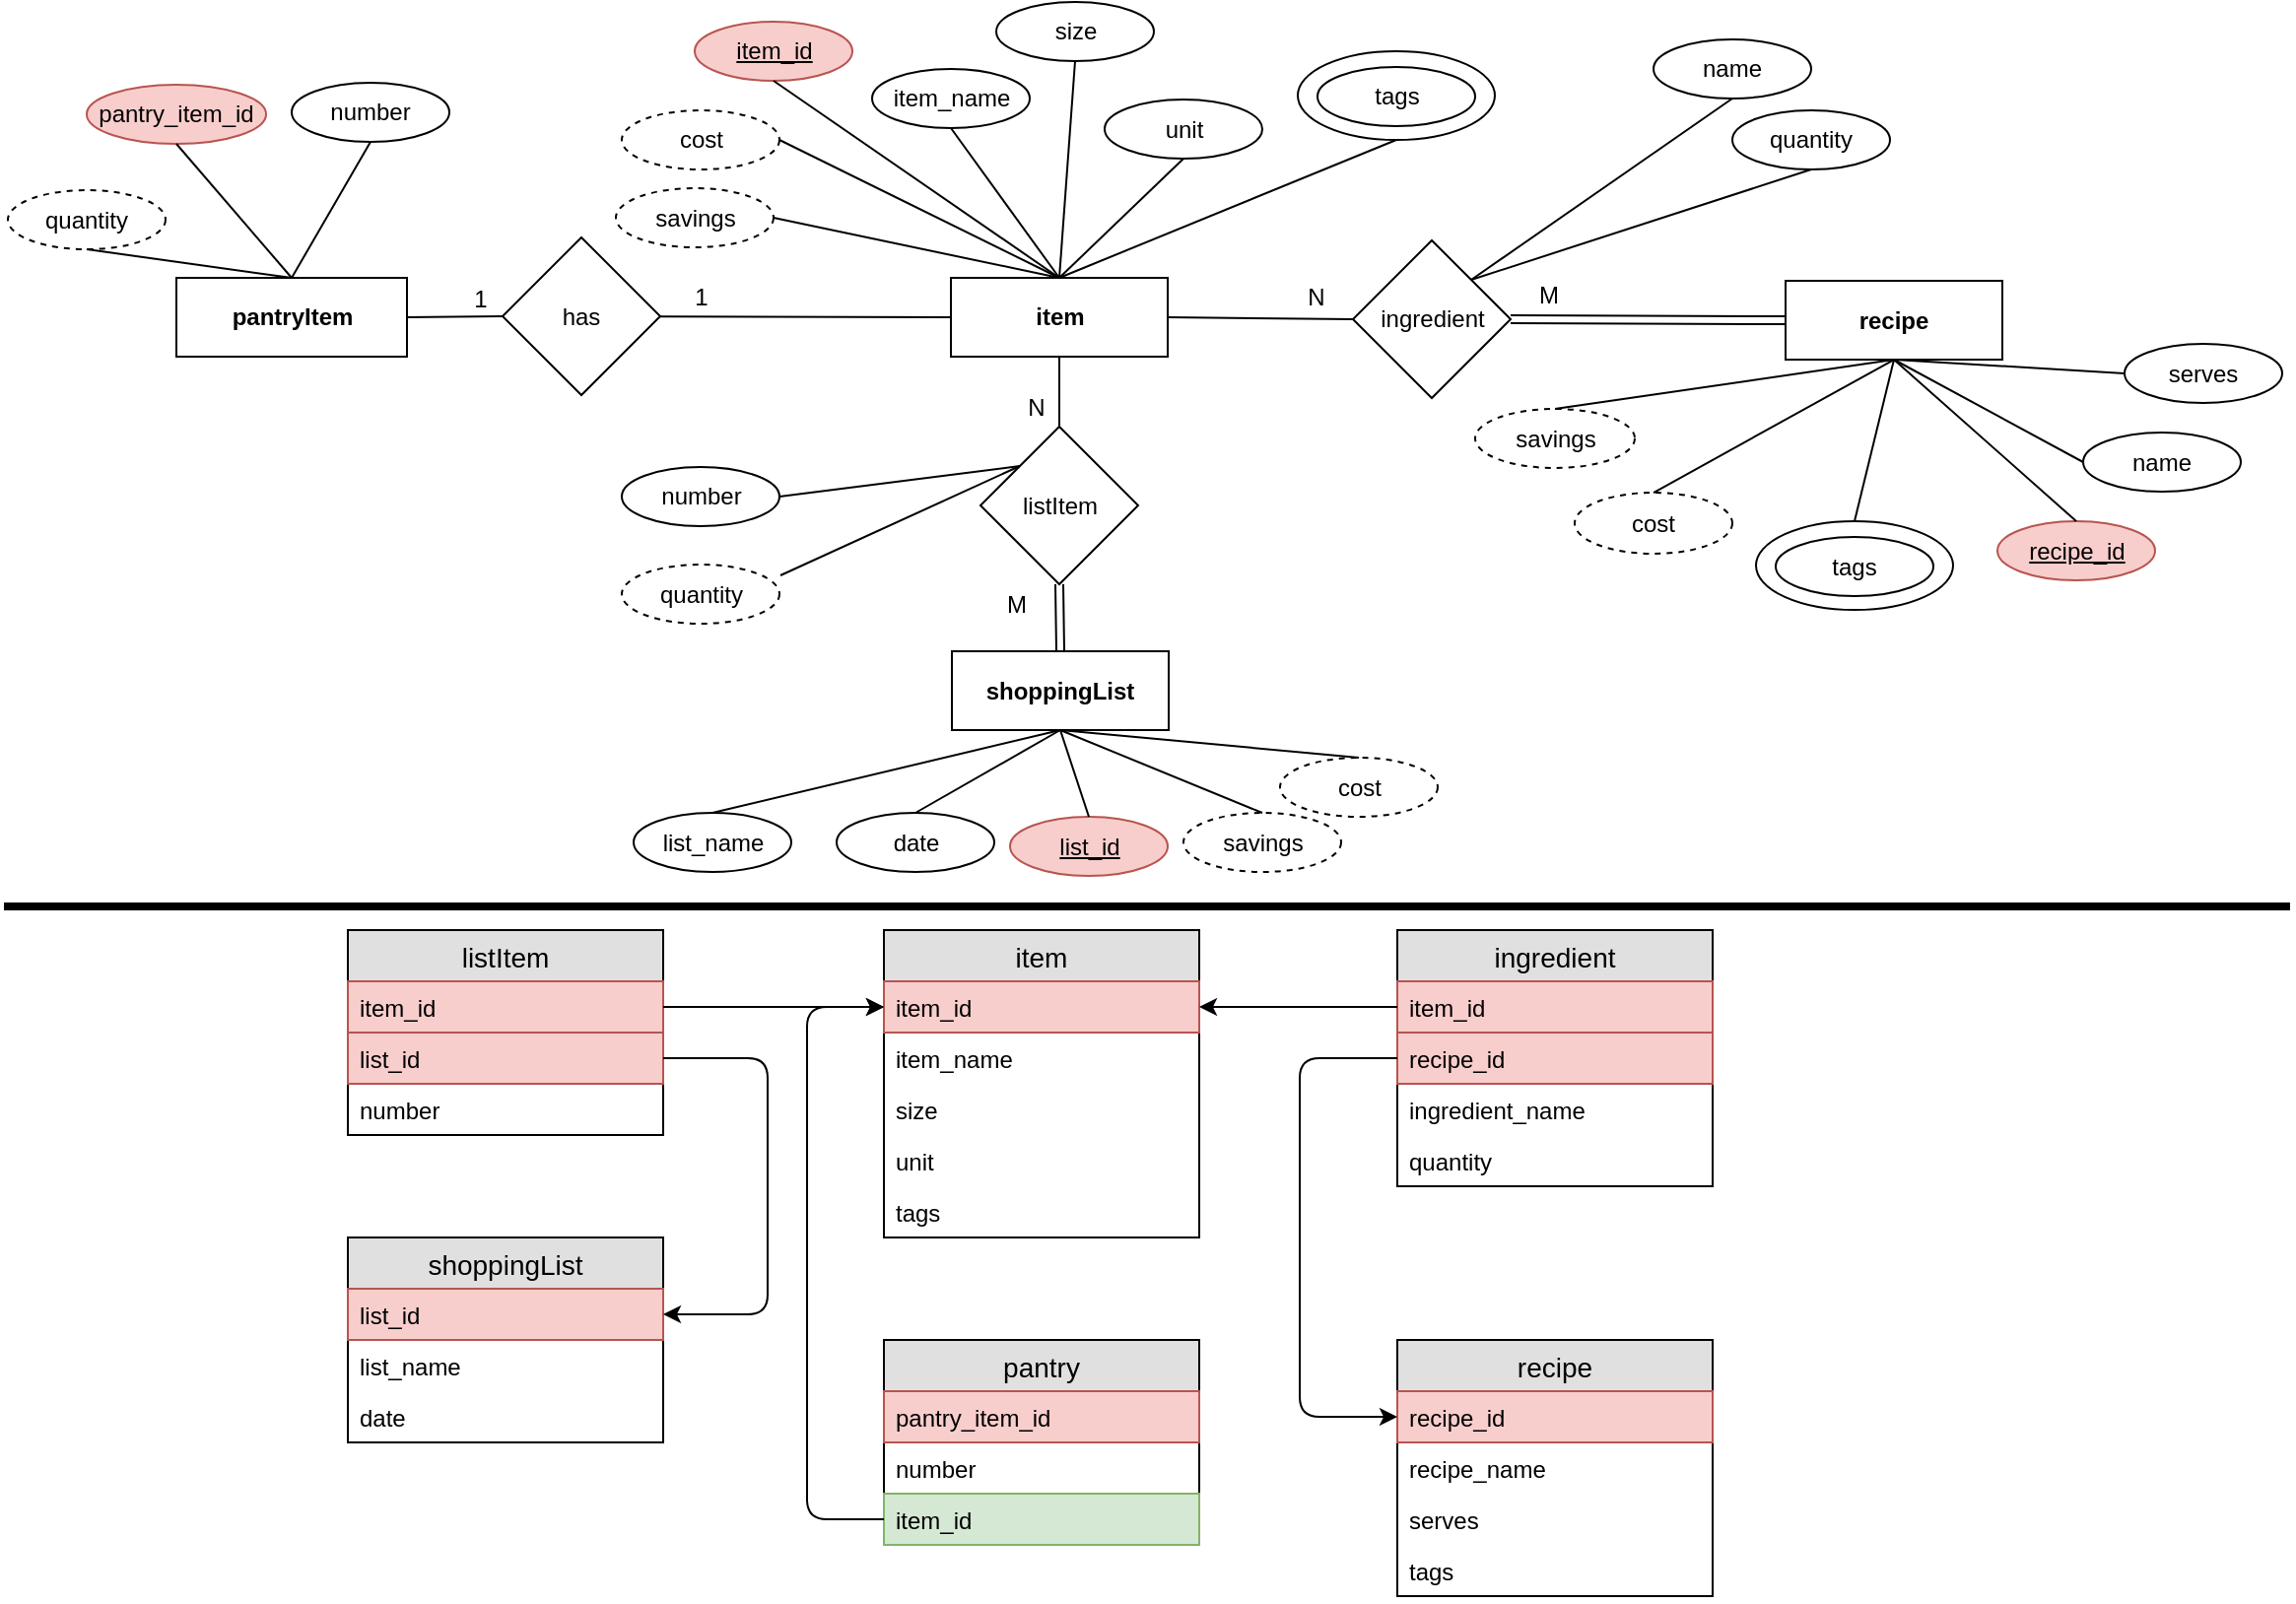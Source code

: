 <mxfile version="10.6.9" type="github"><diagram name="Page-1" id="efa7a0a1-bf9b-a30e-e6df-94a7791c09e9"><mxGraphModel dx="1311" dy="880" grid="1" gridSize="10" guides="1" tooltips="1" connect="1" arrows="1" fold="1" page="1" pageScale="1" pageWidth="1169" pageHeight="827" background="#ffffff" math="0" shadow="0"><root><mxCell id="0"/><mxCell id="1" parent="0"/><mxCell id="xUlILbrRPCkqYnxF31UA-114" value="item" style="rounded=0;whiteSpace=wrap;html=1;fontStyle=1" parent="1" vertex="1"><mxGeometry x="485.5" y="155" width="110" height="40" as="geometry"/></mxCell><mxCell id="xUlILbrRPCkqYnxF31UA-116" value="recipe" style="rounded=0;whiteSpace=wrap;html=1;fontStyle=1" parent="1" vertex="1"><mxGeometry x="909" y="156.5" width="110" height="40" as="geometry"/></mxCell><mxCell id="xUlILbrRPCkqYnxF31UA-118" value="pantryItem" style="rounded=0;whiteSpace=wrap;html=1;fontStyle=1" parent="1" vertex="1"><mxGeometry x="92.5" y="155" width="117" height="40" as="geometry"/></mxCell><mxCell id="xUlILbrRPCkqYnxF31UA-119" value="item_id" style="ellipse;whiteSpace=wrap;html=1;fillColor=#f8cecc;strokeColor=#b85450;fontStyle=4" parent="1" vertex="1"><mxGeometry x="355.5" y="25" width="80" height="30" as="geometry"/></mxCell><mxCell id="xUlILbrRPCkqYnxF31UA-120" value="item_name" style="ellipse;whiteSpace=wrap;html=1;" parent="1" vertex="1"><mxGeometry x="445.5" y="49" width="80" height="30" as="geometry"/></mxCell><mxCell id="xUlILbrRPCkqYnxF31UA-121" value="unit" style="ellipse;whiteSpace=wrap;html=1;" parent="1" vertex="1"><mxGeometry x="563.5" y="64.5" width="80" height="30" as="geometry"/></mxCell><mxCell id="RyKfsFZALg2lpTH0nWte-1" value="size" style="ellipse;whiteSpace=wrap;html=1;" vertex="1" parent="1"><mxGeometry x="508.5" y="15" width="80" height="30" as="geometry"/></mxCell><mxCell id="RyKfsFZALg2lpTH0nWte-2" value="" style="endArrow=none;html=1;entryX=0.5;entryY=1;entryDx=0;entryDy=0;exitX=0.5;exitY=0;exitDx=0;exitDy=0;" edge="1" parent="1" source="xUlILbrRPCkqYnxF31UA-114" target="xUlILbrRPCkqYnxF31UA-119"><mxGeometry width="50" height="50" relative="1" as="geometry"><mxPoint x="363.5" y="235" as="sourcePoint"/><mxPoint x="413.5" y="185" as="targetPoint"/></mxGeometry></mxCell><mxCell id="RyKfsFZALg2lpTH0nWte-3" value="" style="endArrow=none;html=1;entryX=0.5;entryY=1;entryDx=0;entryDy=0;exitX=0.5;exitY=0;exitDx=0;exitDy=0;" edge="1" parent="1" source="xUlILbrRPCkqYnxF31UA-114" target="xUlILbrRPCkqYnxF31UA-120"><mxGeometry width="50" height="50" relative="1" as="geometry"><mxPoint x="503.5" y="175" as="sourcePoint"/><mxPoint x="553.5" y="125" as="targetPoint"/></mxGeometry></mxCell><mxCell id="RyKfsFZALg2lpTH0nWte-4" value="" style="endArrow=none;html=1;entryX=0.5;entryY=1;entryDx=0;entryDy=0;exitX=0.5;exitY=0;exitDx=0;exitDy=0;" edge="1" parent="1" source="xUlILbrRPCkqYnxF31UA-114" target="RyKfsFZALg2lpTH0nWte-1"><mxGeometry width="50" height="50" relative="1" as="geometry"><mxPoint x="533.5" y="175" as="sourcePoint"/><mxPoint x="583.5" y="125" as="targetPoint"/></mxGeometry></mxCell><mxCell id="RyKfsFZALg2lpTH0nWte-5" value="" style="endArrow=none;html=1;entryX=0.5;entryY=1;entryDx=0;entryDy=0;exitX=0.5;exitY=0;exitDx=0;exitDy=0;" edge="1" parent="1" source="xUlILbrRPCkqYnxF31UA-114" target="xUlILbrRPCkqYnxF31UA-121"><mxGeometry width="50" height="50" relative="1" as="geometry"><mxPoint x="623.5" y="185" as="sourcePoint"/><mxPoint x="673.5" y="135" as="targetPoint"/></mxGeometry></mxCell><mxCell id="RyKfsFZALg2lpTH0nWte-6" value="recipe_id" style="ellipse;whiteSpace=wrap;html=1;fillColor=#f8cecc;strokeColor=#b85450;fontStyle=4" vertex="1" parent="1"><mxGeometry x="1016.5" y="278.5" width="80" height="30" as="geometry"/></mxCell><mxCell id="RyKfsFZALg2lpTH0nWte-7" value="name" style="ellipse;whiteSpace=wrap;html=1;" vertex="1" parent="1"><mxGeometry x="1060" y="233.5" width="80" height="30" as="geometry"/></mxCell><mxCell id="RyKfsFZALg2lpTH0nWte-9" value="listItem" style="rhombus;whiteSpace=wrap;html=1;" vertex="1" parent="1"><mxGeometry x="500.5" y="230.5" width="80" height="80" as="geometry"/></mxCell><mxCell id="RyKfsFZALg2lpTH0nWte-12" value="cost" style="ellipse;whiteSpace=wrap;html=1;dashed=1;" vertex="1" parent="1"><mxGeometry x="318.5" y="70" width="80" height="30" as="geometry"/></mxCell><mxCell id="RyKfsFZALg2lpTH0nWte-13" value="savings" style="ellipse;whiteSpace=wrap;html=1;dashed=1;" vertex="1" parent="1"><mxGeometry x="315.5" y="109.5" width="80" height="30" as="geometry"/></mxCell><mxCell id="RyKfsFZALg2lpTH0nWte-14" value="list_id" style="ellipse;whiteSpace=wrap;html=1;fillColor=#f8cecc;strokeColor=#b85450;fontStyle=4" vertex="1" parent="1"><mxGeometry x="515.5" y="428.5" width="80" height="30" as="geometry"/></mxCell><mxCell id="RyKfsFZALg2lpTH0nWte-15" value="" style="endArrow=none;html=1;exitX=0.5;exitY=1;exitDx=0;exitDy=0;entryX=0.5;entryY=0;entryDx=0;entryDy=0;" edge="1" parent="1" source="xUlILbrRPCkqYnxF31UA-114" target="RyKfsFZALg2lpTH0nWte-9"><mxGeometry width="50" height="50" relative="1" as="geometry"><mxPoint x="673.5" y="355" as="sourcePoint"/><mxPoint x="723.5" y="305" as="targetPoint"/></mxGeometry></mxCell><mxCell id="RyKfsFZALg2lpTH0nWte-17" value="ingredient" style="rhombus;whiteSpace=wrap;html=1;" vertex="1" parent="1"><mxGeometry x="689.5" y="136" width="80" height="80" as="geometry"/></mxCell><mxCell id="RyKfsFZALg2lpTH0nWte-18" value="" style="endArrow=none;html=1;exitX=1;exitY=0.5;exitDx=0;exitDy=0;entryX=0;entryY=0.5;entryDx=0;entryDy=0;" edge="1" parent="1" source="xUlILbrRPCkqYnxF31UA-114" target="RyKfsFZALg2lpTH0nWte-17"><mxGeometry width="50" height="50" relative="1" as="geometry"><mxPoint x="603.5" y="245" as="sourcePoint"/><mxPoint x="653.5" y="195" as="targetPoint"/></mxGeometry></mxCell><mxCell id="RyKfsFZALg2lpTH0nWte-19" value="" style="shape=link;html=1;exitX=1;exitY=0.5;exitDx=0;exitDy=0;entryX=0;entryY=0.5;entryDx=0;entryDy=0;" edge="1" parent="1" source="RyKfsFZALg2lpTH0nWte-17" target="xUlILbrRPCkqYnxF31UA-116"><mxGeometry width="50" height="50" relative="1" as="geometry"><mxPoint x="888.429" y="174.5" as="sourcePoint"/><mxPoint x="901" y="176.5" as="targetPoint"/></mxGeometry></mxCell><mxCell id="RyKfsFZALg2lpTH0nWte-20" value="" style="endArrow=none;html=1;entryX=0.5;entryY=1;entryDx=0;entryDy=0;exitX=0.5;exitY=0;exitDx=0;exitDy=0;" edge="1" parent="1" source="RyKfsFZALg2lpTH0nWte-14" target="RyKfsFZALg2lpTH0nWte-190"><mxGeometry width="50" height="50" relative="1" as="geometry"><mxPoint x="319.5" y="329.5" as="sourcePoint"/><mxPoint x="369.5" y="279.5" as="targetPoint"/></mxGeometry></mxCell><mxCell id="RyKfsFZALg2lpTH0nWte-24" value="N" style="text;html=1;strokeColor=none;fillColor=none;align=center;verticalAlign=middle;whiteSpace=wrap;rounded=0;dashed=1;" vertex="1" parent="1"><mxGeometry x="650.5" y="155" width="40" height="20" as="geometry"/></mxCell><mxCell id="RyKfsFZALg2lpTH0nWte-25" value="M" style="text;html=1;strokeColor=none;fillColor=none;align=center;verticalAlign=middle;whiteSpace=wrap;rounded=0;dashed=1;" vertex="1" parent="1"><mxGeometry x="768.5" y="153.5" width="40" height="20" as="geometry"/></mxCell><mxCell id="RyKfsFZALg2lpTH0nWte-26" value="M" style="text;html=1;strokeColor=none;fillColor=none;align=center;verticalAlign=middle;whiteSpace=wrap;rounded=0;dashed=1;" vertex="1" parent="1"><mxGeometry x="498.5" y="310.5" width="40" height="20" as="geometry"/></mxCell><mxCell id="RyKfsFZALg2lpTH0nWte-27" value="N" style="text;html=1;strokeColor=none;fillColor=none;align=center;verticalAlign=middle;whiteSpace=wrap;rounded=0;dashed=1;" vertex="1" parent="1"><mxGeometry x="508.5" y="210.5" width="40" height="20" as="geometry"/></mxCell><mxCell id="RyKfsFZALg2lpTH0nWte-28" value="" style="endArrow=none;html=1;entryX=0.5;entryY=0;entryDx=0;entryDy=0;exitX=0.5;exitY=1;exitDx=0;exitDy=0;" edge="1" parent="1" source="xUlILbrRPCkqYnxF31UA-116" target="RyKfsFZALg2lpTH0nWte-6"><mxGeometry width="50" height="50" relative="1" as="geometry"><mxPoint x="1130" y="328.5" as="sourcePoint"/><mxPoint x="1180" y="278.5" as="targetPoint"/></mxGeometry></mxCell><mxCell id="RyKfsFZALg2lpTH0nWte-29" value="" style="endArrow=none;html=1;entryX=0;entryY=0.5;entryDx=0;entryDy=0;exitX=0.5;exitY=1;exitDx=0;exitDy=0;" edge="1" parent="1" source="xUlILbrRPCkqYnxF31UA-116" target="RyKfsFZALg2lpTH0nWte-7"><mxGeometry width="50" height="50" relative="1" as="geometry"><mxPoint x="1160" y="348.5" as="sourcePoint"/><mxPoint x="1210" y="298.5" as="targetPoint"/></mxGeometry></mxCell><mxCell id="RyKfsFZALg2lpTH0nWte-31" value="serves" style="ellipse;whiteSpace=wrap;html=1;" vertex="1" parent="1"><mxGeometry x="1081" y="188.5" width="80" height="30" as="geometry"/></mxCell><mxCell id="RyKfsFZALg2lpTH0nWte-32" value="" style="endArrow=none;html=1;entryX=0;entryY=0.5;entryDx=0;entryDy=0;exitX=0.5;exitY=1;exitDx=0;exitDy=0;" edge="1" parent="1" source="xUlILbrRPCkqYnxF31UA-116" target="RyKfsFZALg2lpTH0nWte-31"><mxGeometry width="50" height="50" relative="1" as="geometry"><mxPoint x="1220" y="468.5" as="sourcePoint"/><mxPoint x="1270" y="418.5" as="targetPoint"/></mxGeometry></mxCell><mxCell id="RyKfsFZALg2lpTH0nWte-33" value="cost" style="ellipse;whiteSpace=wrap;html=1;dashed=1;" vertex="1" parent="1"><mxGeometry x="802" y="264" width="80" height="31" as="geometry"/></mxCell><mxCell id="RyKfsFZALg2lpTH0nWte-34" value="savings" style="ellipse;whiteSpace=wrap;html=1;dashed=1;" vertex="1" parent="1"><mxGeometry x="751.5" y="221.5" width="81" height="30" as="geometry"/></mxCell><mxCell id="RyKfsFZALg2lpTH0nWte-35" value="" style="endArrow=none;html=1;exitX=0.5;exitY=0;exitDx=0;exitDy=0;entryX=0.5;entryY=1;entryDx=0;entryDy=0;" edge="1" parent="1" source="RyKfsFZALg2lpTH0nWte-33" target="xUlILbrRPCkqYnxF31UA-116"><mxGeometry width="50" height="50" relative="1" as="geometry"><mxPoint x="1100" y="458.5" as="sourcePoint"/><mxPoint x="1175" y="328.5" as="targetPoint"/></mxGeometry></mxCell><mxCell id="RyKfsFZALg2lpTH0nWte-36" value="" style="endArrow=none;html=1;exitX=0.5;exitY=0;exitDx=0;exitDy=0;entryX=0.5;entryY=1;entryDx=0;entryDy=0;" edge="1" parent="1" source="RyKfsFZALg2lpTH0nWte-34" target="xUlILbrRPCkqYnxF31UA-116"><mxGeometry width="50" height="50" relative="1" as="geometry"><mxPoint x="1170" y="448.5" as="sourcePoint"/><mxPoint x="1175" y="328.5" as="targetPoint"/></mxGeometry></mxCell><mxCell id="RyKfsFZALg2lpTH0nWte-42" value="date" style="ellipse;whiteSpace=wrap;html=1;" vertex="1" parent="1"><mxGeometry x="427.5" y="426.5" width="80" height="30" as="geometry"/></mxCell><mxCell id="RyKfsFZALg2lpTH0nWte-43" value="" style="endArrow=none;html=1;exitX=0.5;exitY=1;exitDx=0;exitDy=0;entryX=0.5;entryY=0;entryDx=0;entryDy=0;" edge="1" parent="1" source="RyKfsFZALg2lpTH0nWte-190" target="RyKfsFZALg2lpTH0nWte-42"><mxGeometry width="50" height="50" relative="1" as="geometry"><mxPoint x="409.5" y="269.5" as="sourcePoint"/><mxPoint x="459.5" y="219.5" as="targetPoint"/></mxGeometry></mxCell><mxCell id="RyKfsFZALg2lpTH0nWte-51" value="" style="endArrow=none;html=1;entryX=0.5;entryY=0;entryDx=0;entryDy=0;exitX=1;exitY=0.5;exitDx=0;exitDy=0;" edge="1" parent="1" source="RyKfsFZALg2lpTH0nWte-12" target="xUlILbrRPCkqYnxF31UA-114"><mxGeometry width="50" height="50" relative="1" as="geometry"><mxPoint x="393.5" y="285" as="sourcePoint"/><mxPoint x="443.5" y="235" as="targetPoint"/></mxGeometry></mxCell><mxCell id="RyKfsFZALg2lpTH0nWte-52" value="" style="endArrow=none;html=1;entryX=0.5;entryY=0;entryDx=0;entryDy=0;exitX=1;exitY=0.5;exitDx=0;exitDy=0;" edge="1" parent="1" source="RyKfsFZALg2lpTH0nWte-13" target="xUlILbrRPCkqYnxF31UA-114"><mxGeometry width="50" height="50" relative="1" as="geometry"><mxPoint x="403.5" y="185" as="sourcePoint"/><mxPoint x="453.5" y="135" as="targetPoint"/></mxGeometry></mxCell><mxCell id="RyKfsFZALg2lpTH0nWte-54" value="cost" style="ellipse;whiteSpace=wrap;html=1;dashed=1;" vertex="1" parent="1"><mxGeometry x="652.5" y="398.5" width="80" height="30" as="geometry"/></mxCell><mxCell id="RyKfsFZALg2lpTH0nWte-55" value="savings" style="ellipse;whiteSpace=wrap;html=1;dashed=1;" vertex="1" parent="1"><mxGeometry x="603.5" y="426.5" width="80" height="30" as="geometry"/></mxCell><mxCell id="RyKfsFZALg2lpTH0nWte-59" value="" style="ellipse;whiteSpace=wrap;html=1;" vertex="1" parent="1"><mxGeometry x="661.5" y="40" width="100" height="45" as="geometry"/></mxCell><mxCell id="RyKfsFZALg2lpTH0nWte-60" value="tags" style="ellipse;whiteSpace=wrap;html=1;fontStyle=0" vertex="1" parent="1"><mxGeometry x="671.5" y="48" width="80" height="30" as="geometry"/></mxCell><mxCell id="RyKfsFZALg2lpTH0nWte-61" value="" style="ellipse;whiteSpace=wrap;html=1;" vertex="1" parent="1"><mxGeometry x="894" y="278.5" width="100" height="45" as="geometry"/></mxCell><mxCell id="RyKfsFZALg2lpTH0nWte-62" value="tags" style="ellipse;whiteSpace=wrap;html=1;fontStyle=0" vertex="1" parent="1"><mxGeometry x="904" y="286.5" width="80" height="30" as="geometry"/></mxCell><mxCell id="RyKfsFZALg2lpTH0nWte-63" value="" style="endArrow=none;html=1;entryX=0.5;entryY=0;entryDx=0;entryDy=0;exitX=0.5;exitY=1;exitDx=0;exitDy=0;" edge="1" parent="1" source="RyKfsFZALg2lpTH0nWte-59" target="xUlILbrRPCkqYnxF31UA-114"><mxGeometry width="50" height="50" relative="1" as="geometry"><mxPoint x="773.5" y="122.5" as="sourcePoint"/><mxPoint x="835.5" y="52.5" as="targetPoint"/></mxGeometry></mxCell><mxCell id="RyKfsFZALg2lpTH0nWte-64" value="" style="endArrow=none;html=1;entryX=0.5;entryY=0;entryDx=0;entryDy=0;exitX=0.5;exitY=1;exitDx=0;exitDy=0;" edge="1" parent="1" source="xUlILbrRPCkqYnxF31UA-116" target="RyKfsFZALg2lpTH0nWte-61"><mxGeometry width="50" height="50" relative="1" as="geometry"><mxPoint x="964.5" y="249.5" as="sourcePoint"/><mxPoint x="1260" y="388.5" as="targetPoint"/></mxGeometry></mxCell><mxCell id="RyKfsFZALg2lpTH0nWte-73" value="number" style="ellipse;whiteSpace=wrap;html=1;" vertex="1" parent="1"><mxGeometry x="151" y="56" width="80" height="30" as="geometry"/></mxCell><mxCell id="RyKfsFZALg2lpTH0nWte-75" value="" style="endArrow=none;html=1;exitX=0.5;exitY=1;exitDx=0;exitDy=0;entryX=0.5;entryY=0;entryDx=0;entryDy=0;" edge="1" parent="1" source="RyKfsFZALg2lpTH0nWte-73" target="xUlILbrRPCkqYnxF31UA-118"><mxGeometry width="50" height="50" relative="1" as="geometry"><mxPoint x="47.5" y="243.5" as="sourcePoint"/><mxPoint x="97.5" y="193.5" as="targetPoint"/></mxGeometry></mxCell><mxCell id="RyKfsFZALg2lpTH0nWte-76" value="" style="endArrow=none;html=1;exitX=0.5;exitY=0;exitDx=0;exitDy=0;entryX=0.5;entryY=1;entryDx=0;entryDy=0;" edge="1" parent="1" source="RyKfsFZALg2lpTH0nWte-54" target="RyKfsFZALg2lpTH0nWte-190"><mxGeometry width="50" height="50" relative="1" as="geometry"><mxPoint x="209.5" y="219.5" as="sourcePoint"/><mxPoint x="537" y="386.5" as="targetPoint"/></mxGeometry></mxCell><mxCell id="RyKfsFZALg2lpTH0nWte-77" value="" style="endArrow=none;html=1;entryX=0.5;entryY=1;entryDx=0;entryDy=0;exitX=0.5;exitY=0;exitDx=0;exitDy=0;" edge="1" parent="1" source="RyKfsFZALg2lpTH0nWte-55" target="RyKfsFZALg2lpTH0nWte-190"><mxGeometry width="50" height="50" relative="1" as="geometry"><mxPoint x="169.5" y="269.5" as="sourcePoint"/><mxPoint x="219.5" y="219.5" as="targetPoint"/></mxGeometry></mxCell><mxCell id="RyKfsFZALg2lpTH0nWte-85" value="quantity" style="ellipse;whiteSpace=wrap;html=1;" vertex="1" parent="1"><mxGeometry x="882" y="70" width="80" height="30" as="geometry"/></mxCell><mxCell id="RyKfsFZALg2lpTH0nWte-89" value="" style="endArrow=none;html=1;exitX=1;exitY=0;exitDx=0;exitDy=0;entryX=0.5;entryY=1;entryDx=0;entryDy=0;" edge="1" parent="1" source="RyKfsFZALg2lpTH0nWte-17" target="RyKfsFZALg2lpTH0nWte-85"><mxGeometry width="50" height="50" relative="1" as="geometry"><mxPoint x="958" y="156.5" as="sourcePoint"/><mxPoint x="1103" y="325.5" as="targetPoint"/></mxGeometry></mxCell><mxCell id="RyKfsFZALg2lpTH0nWte-90" value="quantity" style="ellipse;whiteSpace=wrap;html=1;dashed=1;" vertex="1" parent="1"><mxGeometry x="7" y="110.5" width="80" height="30" as="geometry"/></mxCell><mxCell id="RyKfsFZALg2lpTH0nWte-91" value="" style="endArrow=none;html=1;entryX=0.5;entryY=1;entryDx=0;entryDy=0;exitX=0.5;exitY=0;exitDx=0;exitDy=0;" edge="1" parent="1" source="xUlILbrRPCkqYnxF31UA-118" target="RyKfsFZALg2lpTH0nWte-90"><mxGeometry width="50" height="50" relative="1" as="geometry"><mxPoint x="96" y="194.5" as="sourcePoint"/><mxPoint x="236" y="171.5" as="targetPoint"/></mxGeometry></mxCell><mxCell id="RyKfsFZALg2lpTH0nWte-98" value="has" style="rhombus;whiteSpace=wrap;html=1;" vertex="1" parent="1"><mxGeometry x="258" y="134.5" width="80" height="80" as="geometry"/></mxCell><mxCell id="RyKfsFZALg2lpTH0nWte-101" value="" style="endArrow=none;html=1;entryX=0;entryY=0.5;entryDx=0;entryDy=0;" edge="1" parent="1" source="RyKfsFZALg2lpTH0nWte-98" target="xUlILbrRPCkqYnxF31UA-114"><mxGeometry width="50" height="50" relative="1" as="geometry"><mxPoint x="623.5" y="325" as="sourcePoint"/><mxPoint x="673.5" y="275" as="targetPoint"/></mxGeometry></mxCell><mxCell id="RyKfsFZALg2lpTH0nWte-102" value="" style="endArrow=none;html=1;entryX=0;entryY=0.5;entryDx=0;entryDy=0;exitX=1;exitY=0.5;exitDx=0;exitDy=0;" edge="1" parent="1" source="xUlILbrRPCkqYnxF31UA-118" target="RyKfsFZALg2lpTH0nWte-98"><mxGeometry width="50" height="50" relative="1" as="geometry"><mxPoint x="-1" y="275" as="sourcePoint"/><mxPoint x="258" y="173" as="targetPoint"/></mxGeometry></mxCell><mxCell id="RyKfsFZALg2lpTH0nWte-105" value="1" style="text;html=1;strokeColor=none;fillColor=none;align=center;verticalAlign=middle;whiteSpace=wrap;rounded=0;dashed=1;" vertex="1" parent="1"><mxGeometry x="338.5" y="154.5" width="40" height="20" as="geometry"/></mxCell><mxCell id="RyKfsFZALg2lpTH0nWte-106" value="1" style="text;html=1;strokeColor=none;fillColor=none;align=center;verticalAlign=middle;whiteSpace=wrap;rounded=0;dashed=1;" vertex="1" parent="1"><mxGeometry x="227" y="155.5" width="40" height="20" as="geometry"/></mxCell><mxCell id="RyKfsFZALg2lpTH0nWte-114" value="number" style="ellipse;whiteSpace=wrap;html=1;" vertex="1" parent="1"><mxGeometry x="318.5" y="251" width="80" height="30" as="geometry"/></mxCell><mxCell id="RyKfsFZALg2lpTH0nWte-117" value="" style="endArrow=none;html=1;exitX=1;exitY=0.5;exitDx=0;exitDy=0;entryX=0;entryY=0;entryDx=0;entryDy=0;" edge="1" parent="1" source="RyKfsFZALg2lpTH0nWte-114" target="RyKfsFZALg2lpTH0nWte-9"><mxGeometry width="50" height="50" relative="1" as="geometry"><mxPoint x="399" y="256" as="sourcePoint"/><mxPoint x="446.5" y="256" as="targetPoint"/></mxGeometry></mxCell><mxCell id="RyKfsFZALg2lpTH0nWte-127" value="pantry_item_id" style="ellipse;whiteSpace=wrap;html=1;fillColor=#f8cecc;strokeColor=#b85450;" vertex="1" parent="1"><mxGeometry x="47" y="57" width="91" height="30" as="geometry"/></mxCell><mxCell id="RyKfsFZALg2lpTH0nWte-130" value="" style="endArrow=none;html=1;exitX=0.5;exitY=1;exitDx=0;exitDy=0;entryX=0.5;entryY=0;entryDx=0;entryDy=0;" edge="1" parent="1" source="RyKfsFZALg2lpTH0nWte-127" target="xUlILbrRPCkqYnxF31UA-118"><mxGeometry width="50" height="50" relative="1" as="geometry"><mxPoint x="-55" y="204" as="sourcePoint"/><mxPoint x="-5" y="154" as="targetPoint"/></mxGeometry></mxCell><mxCell id="RyKfsFZALg2lpTH0nWte-131" value="quantity" style="ellipse;whiteSpace=wrap;html=1;dashed=1;" vertex="1" parent="1"><mxGeometry x="318.5" y="300.5" width="80" height="30" as="geometry"/></mxCell><mxCell id="RyKfsFZALg2lpTH0nWte-132" value="" style="endArrow=none;html=1;exitX=0;exitY=0;exitDx=0;exitDy=0;entryX=1;entryY=0.5;entryDx=0;entryDy=0;" edge="1" parent="1" source="RyKfsFZALg2lpTH0nWte-9"><mxGeometry width="50" height="50" relative="1" as="geometry"><mxPoint x="446.5" y="256" as="sourcePoint"/><mxPoint x="399" y="306" as="targetPoint"/></mxGeometry></mxCell><mxCell id="RyKfsFZALg2lpTH0nWte-139" value="item" style="swimlane;fontStyle=0;childLayout=stackLayout;horizontal=1;startSize=26;fillColor=#e0e0e0;horizontalStack=0;resizeParent=1;resizeParentMax=0;resizeLast=0;collapsible=1;marginBottom=0;swimlaneFillColor=#ffffff;align=center;fontSize=14;" vertex="1" parent="1"><mxGeometry x="451.5" y="486" width="160" height="156" as="geometry"><mxRectangle x="97" y="677.5" width="70" height="26" as="alternateBounds"/></mxGeometry></mxCell><mxCell id="RyKfsFZALg2lpTH0nWte-140" value="item_id" style="text;strokeColor=#b85450;fillColor=#f8cecc;spacingLeft=4;spacingRight=4;overflow=hidden;rotatable=0;points=[[0,0.5],[1,0.5]];portConstraint=eastwest;fontSize=12;" vertex="1" parent="RyKfsFZALg2lpTH0nWte-139"><mxGeometry y="26" width="160" height="26" as="geometry"/></mxCell><mxCell id="RyKfsFZALg2lpTH0nWte-141" value="item_name" style="text;strokeColor=none;fillColor=none;spacingLeft=4;spacingRight=4;overflow=hidden;rotatable=0;points=[[0,0.5],[1,0.5]];portConstraint=eastwest;fontSize=12;" vertex="1" parent="RyKfsFZALg2lpTH0nWte-139"><mxGeometry y="52" width="160" height="26" as="geometry"/></mxCell><mxCell id="RyKfsFZALg2lpTH0nWte-142" value="size" style="text;strokeColor=none;fillColor=none;spacingLeft=4;spacingRight=4;overflow=hidden;rotatable=0;points=[[0,0.5],[1,0.5]];portConstraint=eastwest;fontSize=12;" vertex="1" parent="RyKfsFZALg2lpTH0nWte-139"><mxGeometry y="78" width="160" height="26" as="geometry"/></mxCell><mxCell id="RyKfsFZALg2lpTH0nWte-144" value="unit" style="text;strokeColor=none;fillColor=none;spacingLeft=4;spacingRight=4;overflow=hidden;rotatable=0;points=[[0,0.5],[1,0.5]];portConstraint=eastwest;fontSize=12;dashed=1;" vertex="1" parent="RyKfsFZALg2lpTH0nWte-139"><mxGeometry y="104" width="160" height="26" as="geometry"/></mxCell><mxCell id="RyKfsFZALg2lpTH0nWte-145" value="tags" style="text;strokeColor=none;fillColor=none;spacingLeft=4;spacingRight=4;overflow=hidden;rotatable=0;points=[[0,0.5],[1,0.5]];portConstraint=eastwest;fontSize=12;dashed=1;" vertex="1" parent="RyKfsFZALg2lpTH0nWte-139"><mxGeometry y="130" width="160" height="26" as="geometry"/></mxCell><mxCell id="RyKfsFZALg2lpTH0nWte-146" value="pantry" style="swimlane;fontStyle=0;childLayout=stackLayout;horizontal=1;startSize=26;fillColor=#e0e0e0;horizontalStack=0;resizeParent=1;resizeParentMax=0;resizeLast=0;collapsible=1;marginBottom=0;swimlaneFillColor=#ffffff;align=center;fontSize=14;" vertex="1" parent="1"><mxGeometry x="451.5" y="694" width="160" height="104" as="geometry"/></mxCell><mxCell id="RyKfsFZALg2lpTH0nWte-147" value="pantry_item_id" style="text;strokeColor=#b85450;fillColor=#f8cecc;spacingLeft=4;spacingRight=4;overflow=hidden;rotatable=0;points=[[0,0.5],[1,0.5]];portConstraint=eastwest;fontSize=12;" vertex="1" parent="RyKfsFZALg2lpTH0nWte-146"><mxGeometry y="26" width="160" height="26" as="geometry"/></mxCell><mxCell id="RyKfsFZALg2lpTH0nWte-148" value="number" style="text;strokeColor=none;fillColor=none;spacingLeft=4;spacingRight=4;overflow=hidden;rotatable=0;points=[[0,0.5],[1,0.5]];portConstraint=eastwest;fontSize=12;" vertex="1" parent="RyKfsFZALg2lpTH0nWte-146"><mxGeometry y="52" width="160" height="26" as="geometry"/></mxCell><mxCell id="RyKfsFZALg2lpTH0nWte-189" value="item_id" style="text;strokeColor=#82b366;fillColor=#d5e8d4;spacingLeft=4;spacingRight=4;overflow=hidden;rotatable=0;points=[[0,0.5],[1,0.5]];portConstraint=eastwest;fontSize=12;" vertex="1" parent="RyKfsFZALg2lpTH0nWte-146"><mxGeometry y="78" width="160" height="26" as="geometry"/></mxCell><mxCell id="RyKfsFZALg2lpTH0nWte-150" value="recipe" style="swimlane;fontStyle=0;childLayout=stackLayout;horizontal=1;startSize=26;fillColor=#e0e0e0;horizontalStack=0;resizeParent=1;resizeParentMax=0;resizeLast=0;collapsible=1;marginBottom=0;swimlaneFillColor=#ffffff;align=center;fontSize=14;" vertex="1" parent="1"><mxGeometry x="712" y="694" width="160" height="130" as="geometry"/></mxCell><mxCell id="RyKfsFZALg2lpTH0nWte-151" value="recipe_id" style="text;strokeColor=#b85450;fillColor=#f8cecc;spacingLeft=4;spacingRight=4;overflow=hidden;rotatable=0;points=[[0,0.5],[1,0.5]];portConstraint=eastwest;fontSize=12;" vertex="1" parent="RyKfsFZALg2lpTH0nWte-150"><mxGeometry y="26" width="160" height="26" as="geometry"/></mxCell><mxCell id="RyKfsFZALg2lpTH0nWte-152" value="recipe_name" style="text;strokeColor=none;fillColor=none;spacingLeft=4;spacingRight=4;overflow=hidden;rotatable=0;points=[[0,0.5],[1,0.5]];portConstraint=eastwest;fontSize=12;" vertex="1" parent="RyKfsFZALg2lpTH0nWte-150"><mxGeometry y="52" width="160" height="26" as="geometry"/></mxCell><mxCell id="RyKfsFZALg2lpTH0nWte-153" value="serves" style="text;strokeColor=none;fillColor=none;spacingLeft=4;spacingRight=4;overflow=hidden;rotatable=0;points=[[0,0.5],[1,0.5]];portConstraint=eastwest;fontSize=12;" vertex="1" parent="RyKfsFZALg2lpTH0nWte-150"><mxGeometry y="78" width="160" height="26" as="geometry"/></mxCell><mxCell id="RyKfsFZALg2lpTH0nWte-154" value="tags" style="text;strokeColor=none;fillColor=none;spacingLeft=4;spacingRight=4;overflow=hidden;rotatable=0;points=[[0,0.5],[1,0.5]];portConstraint=eastwest;fontSize=12;dashed=1;" vertex="1" parent="RyKfsFZALg2lpTH0nWte-150"><mxGeometry y="104" width="160" height="26" as="geometry"/></mxCell><mxCell id="RyKfsFZALg2lpTH0nWte-155" value="shoppingList" style="swimlane;fontStyle=0;childLayout=stackLayout;horizontal=1;startSize=26;fillColor=#e0e0e0;horizontalStack=0;resizeParent=1;resizeParentMax=0;resizeLast=0;collapsible=1;marginBottom=0;swimlaneFillColor=#ffffff;align=center;fontSize=14;" vertex="1" parent="1"><mxGeometry x="179.5" y="642" width="160" height="104" as="geometry"/></mxCell><mxCell id="RyKfsFZALg2lpTH0nWte-156" value="list_id" style="text;strokeColor=#b85450;fillColor=#f8cecc;spacingLeft=4;spacingRight=4;overflow=hidden;rotatable=0;points=[[0,0.5],[1,0.5]];portConstraint=eastwest;fontSize=12;" vertex="1" parent="RyKfsFZALg2lpTH0nWte-155"><mxGeometry y="26" width="160" height="26" as="geometry"/></mxCell><mxCell id="RyKfsFZALg2lpTH0nWte-157" value="list_name" style="text;strokeColor=none;fillColor=none;spacingLeft=4;spacingRight=4;overflow=hidden;rotatable=0;points=[[0,0.5],[1,0.5]];portConstraint=eastwest;fontSize=12;" vertex="1" parent="RyKfsFZALg2lpTH0nWte-155"><mxGeometry y="52" width="160" height="26" as="geometry"/></mxCell><mxCell id="RyKfsFZALg2lpTH0nWte-163" value="date" style="text;strokeColor=none;fillColor=none;spacingLeft=4;spacingRight=4;overflow=hidden;rotatable=0;points=[[0,0.5],[1,0.5]];portConstraint=eastwest;fontSize=12;dashed=1;" vertex="1" parent="RyKfsFZALg2lpTH0nWte-155"><mxGeometry y="78" width="160" height="26" as="geometry"/></mxCell><mxCell id="RyKfsFZALg2lpTH0nWte-161" value="list_name" style="ellipse;whiteSpace=wrap;html=1;" vertex="1" parent="1"><mxGeometry x="324.5" y="426.5" width="80" height="30" as="geometry"/></mxCell><mxCell id="RyKfsFZALg2lpTH0nWte-162" value="" style="endArrow=none;html=1;entryX=0.5;entryY=1;entryDx=0;entryDy=0;exitX=0.5;exitY=0;exitDx=0;exitDy=0;" edge="1" parent="1" source="RyKfsFZALg2lpTH0nWte-161" target="RyKfsFZALg2lpTH0nWte-190"><mxGeometry width="50" height="50" relative="1" as="geometry"><mxPoint x="97" y="436.5" as="sourcePoint"/><mxPoint x="147" y="386.5" as="targetPoint"/></mxGeometry></mxCell><mxCell id="RyKfsFZALg2lpTH0nWte-172" value="ingredient" style="swimlane;fontStyle=0;childLayout=stackLayout;horizontal=1;startSize=26;fillColor=#e0e0e0;horizontalStack=0;resizeParent=1;resizeParentMax=0;resizeLast=0;collapsible=1;marginBottom=0;swimlaneFillColor=#ffffff;align=center;fontSize=14;" vertex="1" parent="1"><mxGeometry x="712" y="486" width="160" height="130" as="geometry"/></mxCell><mxCell id="RyKfsFZALg2lpTH0nWte-173" value="item_id" style="text;strokeColor=#b85450;fillColor=#f8cecc;spacingLeft=4;spacingRight=4;overflow=hidden;rotatable=0;points=[[0,0.5],[1,0.5]];portConstraint=eastwest;fontSize=12;" vertex="1" parent="RyKfsFZALg2lpTH0nWte-172"><mxGeometry y="26" width="160" height="26" as="geometry"/></mxCell><mxCell id="RyKfsFZALg2lpTH0nWte-174" value="recipe_id" style="text;strokeColor=#b85450;fillColor=#f8cecc;spacingLeft=4;spacingRight=4;overflow=hidden;rotatable=0;points=[[0,0.5],[1,0.5]];portConstraint=eastwest;fontSize=12;" vertex="1" parent="RyKfsFZALg2lpTH0nWte-172"><mxGeometry y="52" width="160" height="26" as="geometry"/></mxCell><mxCell id="RyKfsFZALg2lpTH0nWte-188" value="ingredient_name" style="text;strokeColor=none;fillColor=none;spacingLeft=4;spacingRight=4;overflow=hidden;rotatable=0;points=[[0,0.5],[1,0.5]];portConstraint=eastwest;fontSize=12;" vertex="1" parent="RyKfsFZALg2lpTH0nWte-172"><mxGeometry y="78" width="160" height="26" as="geometry"/></mxCell><mxCell id="RyKfsFZALg2lpTH0nWte-175" value="quantity" style="text;strokeColor=none;fillColor=none;spacingLeft=4;spacingRight=4;overflow=hidden;rotatable=0;points=[[0,0.5],[1,0.5]];portConstraint=eastwest;fontSize=12;" vertex="1" parent="RyKfsFZALg2lpTH0nWte-172"><mxGeometry y="104" width="160" height="26" as="geometry"/></mxCell><mxCell id="RyKfsFZALg2lpTH0nWte-176" value="listItem" style="swimlane;fontStyle=0;childLayout=stackLayout;horizontal=1;startSize=26;fillColor=#e0e0e0;horizontalStack=0;resizeParent=1;resizeParentMax=0;resizeLast=0;collapsible=1;marginBottom=0;swimlaneFillColor=#ffffff;align=center;fontSize=14;" vertex="1" parent="1"><mxGeometry x="179.5" y="486" width="160" height="104" as="geometry"/></mxCell><mxCell id="RyKfsFZALg2lpTH0nWte-177" value="item_id" style="text;strokeColor=#b85450;fillColor=#f8cecc;spacingLeft=4;spacingRight=4;overflow=hidden;rotatable=0;points=[[0,0.5],[1,0.5]];portConstraint=eastwest;fontSize=12;" vertex="1" parent="RyKfsFZALg2lpTH0nWte-176"><mxGeometry y="26" width="160" height="26" as="geometry"/></mxCell><mxCell id="RyKfsFZALg2lpTH0nWte-178" value="list_id" style="text;strokeColor=#b85450;fillColor=#f8cecc;spacingLeft=4;spacingRight=4;overflow=hidden;rotatable=0;points=[[0,0.5],[1,0.5]];portConstraint=eastwest;fontSize=12;" vertex="1" parent="RyKfsFZALg2lpTH0nWte-176"><mxGeometry y="52" width="160" height="26" as="geometry"/></mxCell><mxCell id="RyKfsFZALg2lpTH0nWte-179" value="number" style="text;strokeColor=none;fillColor=none;spacingLeft=4;spacingRight=4;overflow=hidden;rotatable=0;points=[[0,0.5],[1,0.5]];portConstraint=eastwest;fontSize=12;" vertex="1" parent="RyKfsFZALg2lpTH0nWte-176"><mxGeometry y="78" width="160" height="26" as="geometry"/></mxCell><mxCell id="RyKfsFZALg2lpTH0nWte-184" value="name" style="ellipse;whiteSpace=wrap;html=1;" vertex="1" parent="1"><mxGeometry x="842" y="34" width="80" height="30" as="geometry"/></mxCell><mxCell id="RyKfsFZALg2lpTH0nWte-185" value="" style="endArrow=none;html=1;exitX=1;exitY=0;exitDx=0;exitDy=0;entryX=0.5;entryY=1;entryDx=0;entryDy=0;" edge="1" parent="1" source="RyKfsFZALg2lpTH0nWte-17" target="RyKfsFZALg2lpTH0nWte-184"><mxGeometry width="50" height="50" relative="1" as="geometry"><mxPoint x="958" y="156.5" as="sourcePoint"/><mxPoint x="991" y="64.5" as="targetPoint"/></mxGeometry></mxCell><mxCell id="RyKfsFZALg2lpTH0nWte-190" value="shoppingList" style="rounded=0;whiteSpace=wrap;html=1;fontStyle=1" vertex="1" parent="1"><mxGeometry x="486" y="344.5" width="110" height="40" as="geometry"/></mxCell><mxCell id="RyKfsFZALg2lpTH0nWte-196" value="" style="endArrow=classic;html=1;entryX=0;entryY=0.5;entryDx=0;entryDy=0;exitX=1;exitY=0.5;exitDx=0;exitDy=0;" edge="1" parent="1" source="RyKfsFZALg2lpTH0nWte-177" target="RyKfsFZALg2lpTH0nWte-140"><mxGeometry width="50" height="50" relative="1" as="geometry"><mxPoint x="362.5" y="736" as="sourcePoint"/><mxPoint x="412.5" y="686" as="targetPoint"/></mxGeometry></mxCell><mxCell id="RyKfsFZALg2lpTH0nWte-197" value="" style="endArrow=classic;html=1;exitX=1;exitY=0.5;exitDx=0;exitDy=0;entryX=1;entryY=0.5;entryDx=0;entryDy=0;" edge="1" parent="1" source="RyKfsFZALg2lpTH0nWte-178" target="RyKfsFZALg2lpTH0nWte-156"><mxGeometry width="50" height="50" relative="1" as="geometry"><mxPoint x="372.5" y="646" as="sourcePoint"/><mxPoint x="422.5" y="596" as="targetPoint"/><Array as="points"><mxPoint x="392.5" y="551"/><mxPoint x="392.5" y="681"/></Array></mxGeometry></mxCell><mxCell id="RyKfsFZALg2lpTH0nWte-198" value="" style="endArrow=classic;html=1;exitX=0;exitY=0.5;exitDx=0;exitDy=0;entryX=1;entryY=0.5;entryDx=0;entryDy=0;" edge="1" parent="1" source="RyKfsFZALg2lpTH0nWte-173" target="RyKfsFZALg2lpTH0nWte-140"><mxGeometry width="50" height="50" relative="1" as="geometry"><mxPoint x="162.5" y="426" as="sourcePoint"/><mxPoint x="212.5" y="376" as="targetPoint"/></mxGeometry></mxCell><mxCell id="RyKfsFZALg2lpTH0nWte-199" value="" style="endArrow=classic;html=1;exitX=0;exitY=0.5;exitDx=0;exitDy=0;entryX=0;entryY=0.5;entryDx=0;entryDy=0;" edge="1" parent="1" source="RyKfsFZALg2lpTH0nWte-174" target="RyKfsFZALg2lpTH0nWte-151"><mxGeometry width="50" height="50" relative="1" as="geometry"><mxPoint x="632.5" y="696" as="sourcePoint"/><mxPoint x="682.5" y="646" as="targetPoint"/><Array as="points"><mxPoint x="662.5" y="551"/><mxPoint x="662.5" y="733"/></Array></mxGeometry></mxCell><mxCell id="RyKfsFZALg2lpTH0nWte-200" value="" style="endArrow=classic;html=1;entryX=0;entryY=0.5;entryDx=0;entryDy=0;exitX=0;exitY=0.5;exitDx=0;exitDy=0;" edge="1" parent="1" source="RyKfsFZALg2lpTH0nWte-189" target="RyKfsFZALg2lpTH0nWte-140"><mxGeometry width="50" height="50" relative="1" as="geometry"><mxPoint x="392.5" y="786" as="sourcePoint"/><mxPoint x="442.5" y="736" as="targetPoint"/><Array as="points"><mxPoint x="412.5" y="785"/><mxPoint x="412.5" y="525"/></Array></mxGeometry></mxCell><mxCell id="RyKfsFZALg2lpTH0nWte-201" value="" style="shape=link;html=1;entryX=0.5;entryY=1;entryDx=0;entryDy=0;exitX=0.5;exitY=0;exitDx=0;exitDy=0;" edge="1" parent="1" source="RyKfsFZALg2lpTH0nWte-190" target="RyKfsFZALg2lpTH0nWte-9"><mxGeometry width="50" height="50" relative="1" as="geometry"><mxPoint x="421" y="335.5" as="sourcePoint"/><mxPoint x="471" y="285.5" as="targetPoint"/></mxGeometry></mxCell><mxCell id="RyKfsFZALg2lpTH0nWte-206" value="" style="line;strokeWidth=4;fillColor=none;align=left;verticalAlign=middle;spacingTop=-1;spacingLeft=3;spacingRight=3;rotatable=0;labelPosition=right;points=[];portConstraint=eastwest;fontSize=12;" vertex="1" parent="1"><mxGeometry x="5" y="470" width="1160" height="8" as="geometry"/></mxCell></root></mxGraphModel></diagram></mxfile>